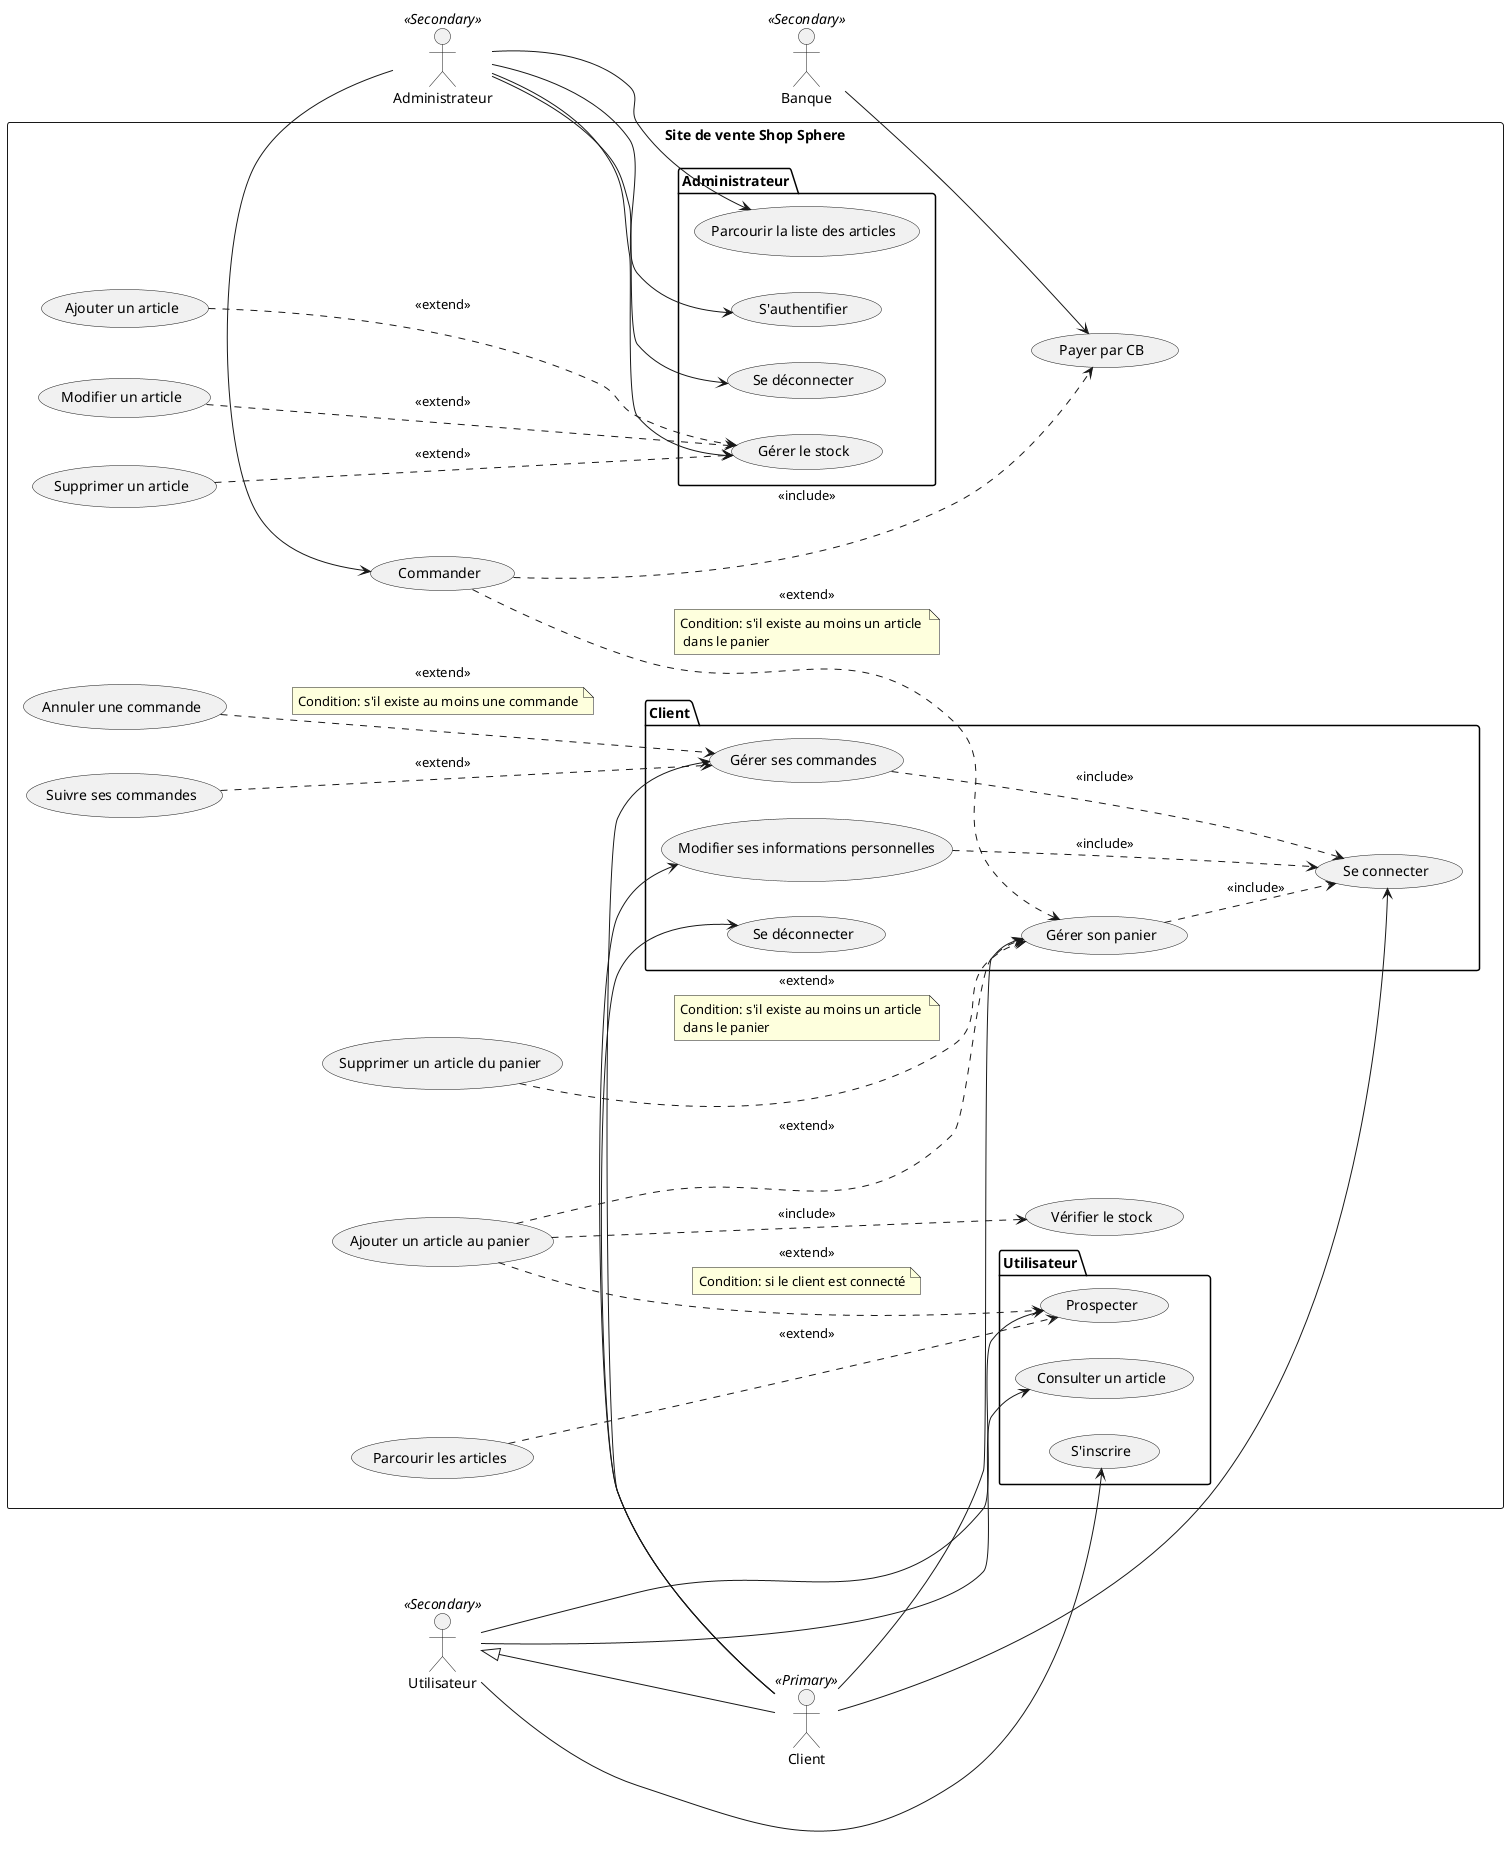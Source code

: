 @startuml

left to right direction

actor Utilisateur <<Secondary>> as User
actor Client <<Primary>> as Customer
actor Administrateur <<Secondary>> as Admin
actor Banque <<Secondary>> as Bank

User <|-- Customer

rectangle "Site de vente Shop Sphere" {
    package Utilisateur {
        usecase "S'inscrire" as UC1
        usecase "Consulter un article" as UC2
        usecase "Prospecter" as UC3
    }
    usecase "Parcourir les articles" as UC4
    package Client {
        usecase "Se connecter" as UC5
        usecase "Se déconnecter" as UC6
        usecase "Modifier ses informations personnelles" as UC7
        usecase "Gérer ses commandes" as UC8
        usecase "Gérer son panier" as UC9
    }
    usecase "Suivre ses commandes" as UC10
    usecase "Annuler une commande" as UC11
    usecase "Ajouter un article au panier" as UC12
    usecase "Supprimer un article du panier" as UC13
    usecase "Commander" as UC14
    usecase "Vérifier le stock" as UC15
    usecase "Payer par CB" as UC16
    package Administrateur {
        usecase "S'authentifier" as UC17
        usecase "Se déconnecter" as UC18
        usecase "Parcourir la liste des articles" as UC19
        usecase "Gérer le stock" as UC20
    }
    usecase "Ajouter un article" as UC21
    usecase "Modifier un article" as UC22
    usecase "Supprimer un article" as UC23
}

UC12 ...> UC3: <<extend>>
note on link: Condition: si le client est connecté
UC4 ...> UC3: <<extend>>
UC7 ...> UC5: <<include>>
UC8 ...> UC5: <<include>>
UC9 ..> UC5: <<include>>
UC10 ...> UC8: <<extend>>
UC11 ...> UC8: <<extend>>
note on link: Condition: s'il existe au moins une commande
UC12 ...> UC9: <<extend>>
UC12 ...> UC15: <<include>>
UC13 ...> UC9: <<extend>>
note on link: Condition: s'il existe au moins un article \n dans le panier
UC14 ...> UC9: <<extend>>
note on link: Condition: s'il existe au moins un article \n dans le panier
UC14 ...> UC16: <<include>>
UC21 ...> UC20: <<extend>>
UC22 ...> UC20: <<extend>>
UC23 ...> UC20: <<extend>>

User --> UC1
User --> UC2
User --> UC3

Customer -> UC5
Customer -> UC6
Customer -> UC7
Customer -> UC8
Customer -> UC9

Admin -> UC14
Admin -> UC17
Admin -> UC18
Admin -> UC19
Admin -> UC20

Bank --> UC16
@enduml